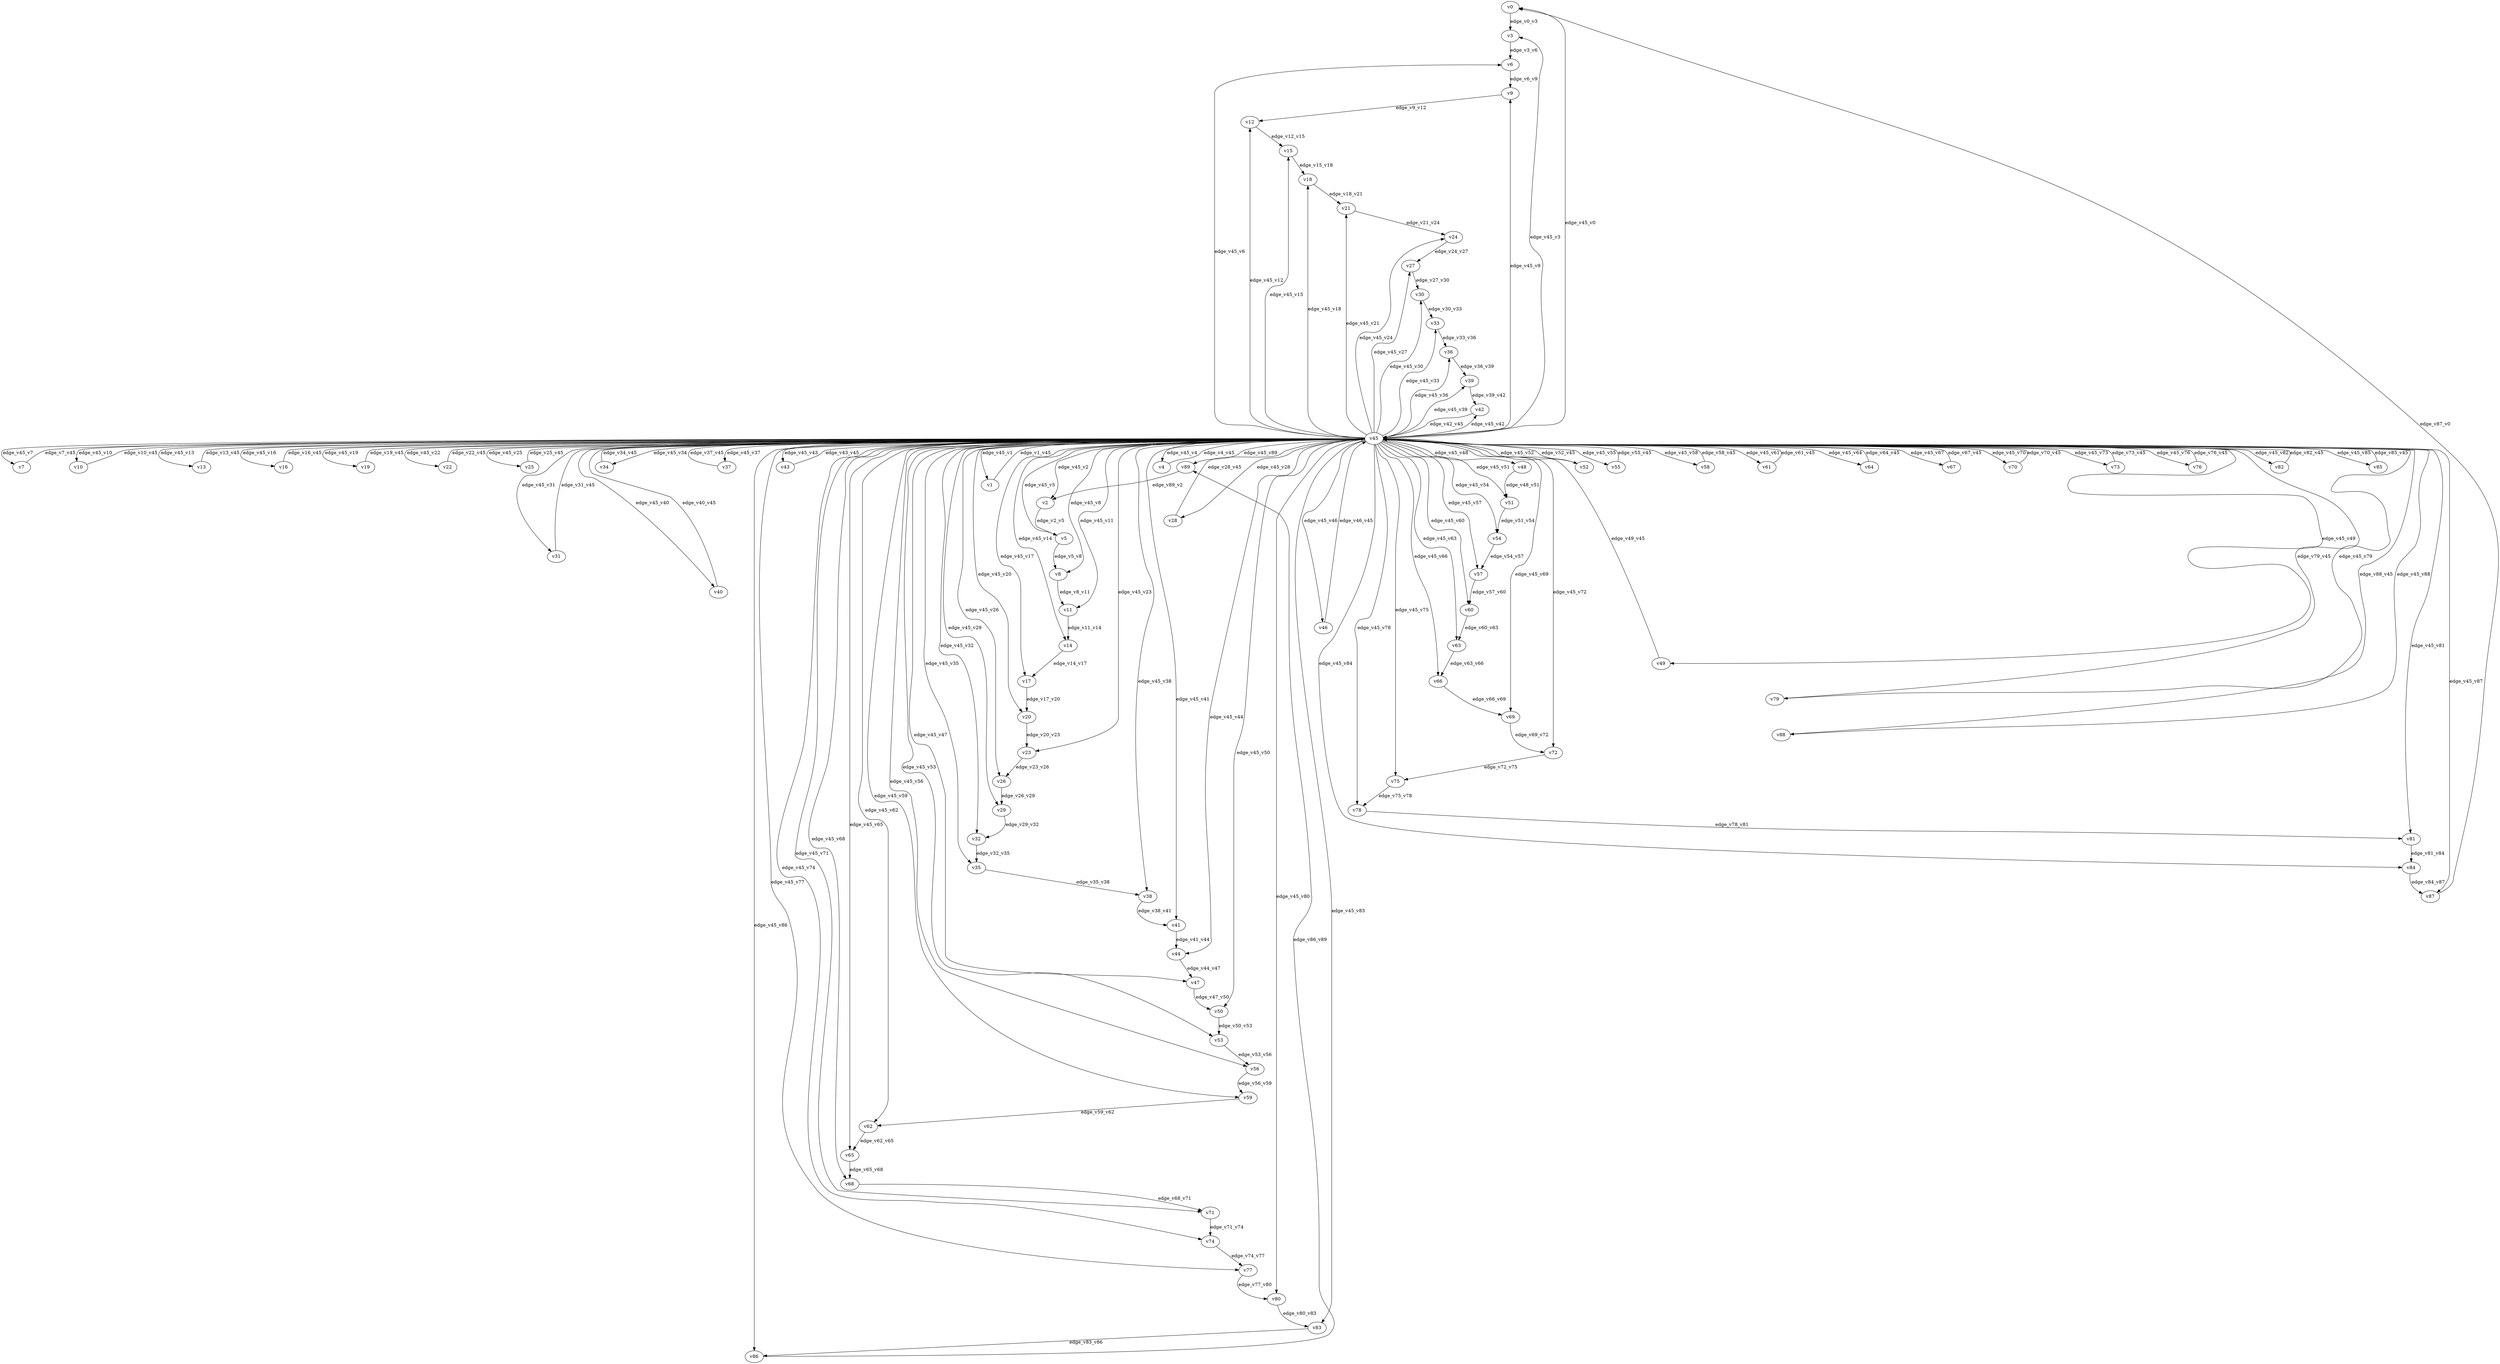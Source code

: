 digraph test133 {
    // Discounted game test case
    // Vertex properties: name [player=X]
    // Edge properties: [weight=Y, discount=Z]

    v0 [name="v0", player=0];
    v1 [name="v1", player=1];
    v2 [name="v2", player=0];
    v3 [name="v3", player=1];
    v4 [name="v4", player=0];
    v5 [name="v5", player=1];
    v6 [name="v6", player=0];
    v7 [name="v7", player=1];
    v8 [name="v8", player=0];
    v9 [name="v9", player=1];
    v10 [name="v10", player=0];
    v11 [name="v11", player=1];
    v12 [name="v12", player=0];
    v13 [name="v13", player=1];
    v14 [name="v14", player=0];
    v15 [name="v15", player=1];
    v16 [name="v16", player=0];
    v17 [name="v17", player=1];
    v18 [name="v18", player=0];
    v19 [name="v19", player=1];
    v20 [name="v20", player=0];
    v21 [name="v21", player=1];
    v22 [name="v22", player=0];
    v23 [name="v23", player=1];
    v24 [name="v24", player=0];
    v25 [name="v25", player=1];
    v26 [name="v26", player=0];
    v27 [name="v27", player=1];
    v28 [name="v28", player=0];
    v29 [name="v29", player=1];
    v30 [name="v30", player=0];
    v31 [name="v31", player=1];
    v32 [name="v32", player=0];
    v33 [name="v33", player=1];
    v34 [name="v34", player=0];
    v35 [name="v35", player=1];
    v36 [name="v36", player=0];
    v37 [name="v37", player=1];
    v38 [name="v38", player=0];
    v39 [name="v39", player=1];
    v40 [name="v40", player=0];
    v41 [name="v41", player=1];
    v42 [name="v42", player=0];
    v43 [name="v43", player=1];
    v44 [name="v44", player=0];
    v45 [name="v45", player=0];
    v46 [name="v46", player=0];
    v47 [name="v47", player=1];
    v48 [name="v48", player=0];
    v49 [name="v49", player=1];
    v50 [name="v50", player=0];
    v51 [name="v51", player=1];
    v52 [name="v52", player=0];
    v53 [name="v53", player=1];
    v54 [name="v54", player=0];
    v55 [name="v55", player=1];
    v56 [name="v56", player=0];
    v57 [name="v57", player=1];
    v58 [name="v58", player=0];
    v59 [name="v59", player=1];
    v60 [name="v60", player=0];
    v61 [name="v61", player=1];
    v62 [name="v62", player=0];
    v63 [name="v63", player=1];
    v64 [name="v64", player=0];
    v65 [name="v65", player=1];
    v66 [name="v66", player=0];
    v67 [name="v67", player=1];
    v68 [name="v68", player=0];
    v69 [name="v69", player=1];
    v70 [name="v70", player=0];
    v71 [name="v71", player=1];
    v72 [name="v72", player=0];
    v73 [name="v73", player=1];
    v74 [name="v74", player=0];
    v75 [name="v75", player=1];
    v76 [name="v76", player=0];
    v77 [name="v77", player=1];
    v78 [name="v78", player=0];
    v79 [name="v79", player=1];
    v80 [name="v80", player=0];
    v81 [name="v81", player=1];
    v82 [name="v82", player=0];
    v83 [name="v83", player=1];
    v84 [name="v84", player=0];
    v85 [name="v85", player=1];
    v86 [name="v86", player=0];
    v87 [name="v87", player=1];
    v88 [name="v88", player=0];
    v89 [name="v89", player=1];

    v45 -> v0 [label="edge_v45_v0", weight=3.67, discount=0.239];
    v45 -> v1 [label="edge_v45_v1", weight=0.59, discount=0.239];
    v1 -> v45 [label="edge_v1_v45", weight=0.75, discount=0.239];
    v45 -> v2 [label="edge_v45_v2", weight=7.89, discount=0.239];
    v45 -> v3 [label="edge_v45_v3", weight=-5.73, discount=0.239];
    v45 -> v4 [label="edge_v45_v4", weight=6.96, discount=0.239];
    v4 -> v45 [label="edge_v4_v45", weight=4.17, discount=0.239];
    v45 -> v5 [label="edge_v45_v5", weight=5.68, discount=0.239];
    v45 -> v6 [label="edge_v45_v6", weight=3.29, discount=0.239];
    v45 -> v7 [label="edge_v45_v7", weight=4.32, discount=0.239];
    v7 -> v45 [label="edge_v7_v45", weight=4.03, discount=0.239];
    v45 -> v8 [label="edge_v45_v8", weight=-4.73, discount=0.239];
    v45 -> v9 [label="edge_v45_v9", weight=7.81, discount=0.239];
    v45 -> v10 [label="edge_v45_v10", weight=8.74, discount=0.239];
    v10 -> v45 [label="edge_v10_v45", weight=6.40, discount=0.239];
    v45 -> v11 [label="edge_v45_v11", weight=3.13, discount=0.239];
    v45 -> v12 [label="edge_v45_v12", weight=7.38, discount=0.239];
    v45 -> v13 [label="edge_v45_v13", weight=2.89, discount=0.239];
    v13 -> v45 [label="edge_v13_v45", weight=5.22, discount=0.239];
    v45 -> v14 [label="edge_v45_v14", weight=-2.51, discount=0.239];
    v45 -> v15 [label="edge_v45_v15", weight=3.78, discount=0.239];
    v45 -> v16 [label="edge_v45_v16", weight=9.64, discount=0.239];
    v16 -> v45 [label="edge_v16_v45", weight=10.99, discount=0.239];
    v45 -> v17 [label="edge_v45_v17", weight=5.10, discount=0.239];
    v45 -> v18 [label="edge_v45_v18", weight=9.20, discount=0.239];
    v45 -> v19 [label="edge_v45_v19", weight=2.81, discount=0.239];
    v19 -> v45 [label="edge_v19_v45", weight=4.98, discount=0.239];
    v45 -> v20 [label="edge_v45_v20", weight=4.14, discount=0.239];
    v45 -> v21 [label="edge_v45_v21", weight=7.56, discount=0.239];
    v45 -> v22 [label="edge_v45_v22", weight=2.26, discount=0.239];
    v22 -> v45 [label="edge_v22_v45", weight=3.68, discount=0.239];
    v45 -> v23 [label="edge_v45_v23", weight=7.23, discount=0.239];
    v45 -> v24 [label="edge_v45_v24", weight=-2.32, discount=0.239];
    v45 -> v25 [label="edge_v45_v25", weight=7.47, discount=0.239];
    v25 -> v45 [label="edge_v25_v45", weight=9.77, discount=0.239];
    v45 -> v26 [label="edge_v45_v26", weight=7.51, discount=0.239];
    v45 -> v27 [label="edge_v45_v27", weight=5.65, discount=0.239];
    v45 -> v28 [label="edge_v45_v28", weight=-4.64, discount=0.239];
    v28 -> v45 [label="edge_v28_v45", weight=-4.96, discount=0.239];
    v45 -> v29 [label="edge_v45_v29", weight=-4.44, discount=0.239];
    v45 -> v30 [label="edge_v45_v30", weight=7.78, discount=0.239];
    v45 -> v31 [label="edge_v45_v31", weight=-2.91, discount=0.239];
    v31 -> v45 [label="edge_v31_v45", weight=-5.31, discount=0.239];
    v45 -> v32 [label="edge_v45_v32", weight=0.77, discount=0.239];
    v45 -> v33 [label="edge_v45_v33", weight=3.74, discount=0.239];
    v45 -> v34 [label="edge_v45_v34", weight=0.36, discount=0.239];
    v34 -> v45 [label="edge_v34_v45", weight=1.62, discount=0.239];
    v45 -> v35 [label="edge_v45_v35", weight=1.64, discount=0.239];
    v45 -> v36 [label="edge_v45_v36", weight=3.76, discount=0.239];
    v45 -> v37 [label="edge_v45_v37", weight=2.18, discount=0.239];
    v37 -> v45 [label="edge_v37_v45", weight=0.34, discount=0.239];
    v45 -> v38 [label="edge_v45_v38", weight=-0.06, discount=0.239];
    v45 -> v39 [label="edge_v45_v39", weight=1.32, discount=0.239];
    v45 -> v40 [label="edge_v45_v40", weight=0.92, discount=0.239];
    v40 -> v45 [label="edge_v40_v45", weight=0.61, discount=0.239];
    v45 -> v41 [label="edge_v45_v41", weight=1.48, discount=0.239];
    v45 -> v42 [label="edge_v45_v42", weight=9.53, discount=0.239];
    v45 -> v43 [label="edge_v45_v43", weight=3.32, discount=0.239];
    v43 -> v45 [label="edge_v43_v45", weight=1.02, discount=0.239];
    v45 -> v44 [label="edge_v45_v44", weight=-1.75, discount=0.239];
    v45 -> v46 [label="edge_v45_v46", weight=-4.67, discount=0.239];
    v46 -> v45 [label="edge_v46_v45", weight=-2.32, discount=0.239];
    v45 -> v47 [label="edge_v45_v47", weight=2.41, discount=0.239];
    v45 -> v48 [label="edge_v45_v48", weight=6.85, discount=0.239];
    v45 -> v49 [label="edge_v45_v49", weight=-0.56, discount=0.239];
    v49 -> v45 [label="edge_v49_v45", weight=-1.71, discount=0.239];
    v45 -> v50 [label="edge_v45_v50", weight=5.93, discount=0.239];
    v45 -> v51 [label="edge_v45_v51", weight=4.07, discount=0.239];
    v45 -> v52 [label="edge_v45_v52", weight=2.34, discount=0.239];
    v52 -> v45 [label="edge_v52_v45", weight=-0.00, discount=0.239];
    v45 -> v53 [label="edge_v45_v53", weight=0.11, discount=0.239];
    v45 -> v54 [label="edge_v45_v54", weight=-2.01, discount=0.239];
    v45 -> v55 [label="edge_v45_v55", weight=9.70, discount=0.239];
    v55 -> v45 [label="edge_v55_v45", weight=9.95, discount=0.239];
    v45 -> v56 [label="edge_v45_v56", weight=-1.83, discount=0.239];
    v45 -> v57 [label="edge_v45_v57", weight=6.63, discount=0.239];
    v45 -> v58 [label="edge_v45_v58", weight=0.60, discount=0.239];
    v58 -> v45 [label="edge_v58_v45", weight=3.44, discount=0.239];
    v45 -> v59 [label="edge_v45_v59", weight=-2.60, discount=0.239];
    v45 -> v60 [label="edge_v45_v60", weight=-3.87, discount=0.239];
    v45 -> v61 [label="edge_v45_v61", weight=9.30, discount=0.239];
    v61 -> v45 [label="edge_v61_v45", weight=9.35, discount=0.239];
    v45 -> v62 [label="edge_v45_v62", weight=4.34, discount=0.239];
    v45 -> v63 [label="edge_v45_v63", weight=-3.16, discount=0.239];
    v45 -> v64 [label="edge_v45_v64", weight=6.73, discount=0.239];
    v64 -> v45 [label="edge_v64_v45", weight=8.60, discount=0.239];
    v45 -> v65 [label="edge_v45_v65", weight=7.02, discount=0.239];
    v45 -> v66 [label="edge_v45_v66", weight=7.03, discount=0.239];
    v45 -> v67 [label="edge_v45_v67", weight=8.68, discount=0.239];
    v67 -> v45 [label="edge_v67_v45", weight=10.58, discount=0.239];
    v45 -> v68 [label="edge_v45_v68", weight=-0.60, discount=0.239];
    v45 -> v69 [label="edge_v45_v69", weight=2.30, discount=0.239];
    v45 -> v70 [label="edge_v45_v70", weight=3.34, discount=0.239];
    v70 -> v45 [label="edge_v70_v45", weight=3.59, discount=0.239];
    v45 -> v71 [label="edge_v45_v71", weight=0.64, discount=0.239];
    v45 -> v72 [label="edge_v45_v72", weight=8.65, discount=0.239];
    v45 -> v73 [label="edge_v45_v73", weight=6.77, discount=0.239];
    v73 -> v45 [label="edge_v73_v45", weight=8.94, discount=0.239];
    v45 -> v74 [label="edge_v45_v74", weight=-2.98, discount=0.239];
    v45 -> v75 [label="edge_v45_v75", weight=6.88, discount=0.239];
    v45 -> v76 [label="edge_v45_v76", weight=8.30, discount=0.239];
    v76 -> v45 [label="edge_v76_v45", weight=9.29, discount=0.239];
    v45 -> v77 [label="edge_v45_v77", weight=-5.58, discount=0.239];
    v45 -> v78 [label="edge_v45_v78", weight=1.53, discount=0.239];
    v45 -> v79 [label="edge_v45_v79", weight=-2.13, discount=0.239];
    v79 -> v45 [label="edge_v79_v45", weight=-1.83, discount=0.239];
    v45 -> v80 [label="edge_v45_v80", weight=8.03, discount=0.239];
    v45 -> v81 [label="edge_v45_v81", weight=0.79, discount=0.239];
    v45 -> v82 [label="edge_v45_v82", weight=6.87, discount=0.239];
    v82 -> v45 [label="edge_v82_v45", weight=6.00, discount=0.239];
    v45 -> v83 [label="edge_v45_v83", weight=6.62, discount=0.239];
    v45 -> v84 [label="edge_v45_v84", weight=-2.27, discount=0.239];
    v45 -> v85 [label="edge_v45_v85", weight=5.88, discount=0.239];
    v85 -> v45 [label="edge_v85_v45", weight=6.76, discount=0.239];
    v45 -> v86 [label="edge_v45_v86", weight=4.32, discount=0.239];
    v45 -> v87 [label="edge_v45_v87", weight=6.43, discount=0.239];
    v45 -> v88 [label="edge_v45_v88", weight=-4.80, discount=0.239];
    v88 -> v45 [label="edge_v88_v45", weight=-3.87, discount=0.239];
    v45 -> v89 [label="edge_v45_v89", weight=-1.25, discount=0.239];
    v0 -> v3 [label="edge_v0_v3", weight=5.65, discount=0.239];
    v2 -> v5 [label="edge_v2_v5", weight=1.35, discount=0.239];
    v3 -> v6 [label="edge_v3_v6", weight=6.49, discount=0.239];
    v5 -> v8 [label="edge_v5_v8", weight=3.71, discount=0.239];
    v6 -> v9 [label="edge_v6_v9", weight=5.75, discount=0.239];
    v8 -> v11 [label="edge_v8_v11", weight=3.54, discount=0.239];
    v9 -> v12 [label="edge_v9_v12", weight=0.30, discount=0.239];
    v11 -> v14 [label="edge_v11_v14", weight=6.26, discount=0.239];
    v12 -> v15 [label="edge_v12_v15", weight=5.13, discount=0.239];
    v14 -> v17 [label="edge_v14_v17", weight=-1.97, discount=0.239];
    v15 -> v18 [label="edge_v15_v18", weight=4.94, discount=0.239];
    v17 -> v20 [label="edge_v17_v20", weight=2.09, discount=0.239];
    v18 -> v21 [label="edge_v18_v21", weight=-1.32, discount=0.239];
    v20 -> v23 [label="edge_v20_v23", weight=6.09, discount=0.239];
    v21 -> v24 [label="edge_v21_v24", weight=0.36, discount=0.239];
    v23 -> v26 [label="edge_v23_v26", weight=2.87, discount=0.239];
    v24 -> v27 [label="edge_v24_v27", weight=-2.13, discount=0.239];
    v26 -> v29 [label="edge_v26_v29", weight=6.37, discount=0.239];
    v27 -> v30 [label="edge_v27_v30", weight=5.73, discount=0.239];
    v29 -> v32 [label="edge_v29_v32", weight=0.80, discount=0.239];
    v30 -> v33 [label="edge_v30_v33", weight=4.02, discount=0.239];
    v32 -> v35 [label="edge_v32_v35", weight=3.92, discount=0.239];
    v33 -> v36 [label="edge_v33_v36", weight=1.36, discount=0.239];
    v35 -> v38 [label="edge_v35_v38", weight=-2.79, discount=0.239];
    v36 -> v39 [label="edge_v36_v39", weight=3.95, discount=0.239];
    v38 -> v41 [label="edge_v38_v41", weight=-0.30, discount=0.239];
    v39 -> v42 [label="edge_v39_v42", weight=4.34, discount=0.239];
    v41 -> v44 [label="edge_v41_v44", weight=2.03, discount=0.239];
    v42 -> v45 [label="edge_v42_v45", weight=-2.96, discount=0.239];
    v44 -> v47 [label="edge_v44_v47", weight=-0.77, discount=0.239];
    v47 -> v50 [label="edge_v47_v50", weight=5.02, discount=0.239];
    v48 -> v51 [label="edge_v48_v51", weight=0.88, discount=0.239];
    v50 -> v53 [label="edge_v50_v53", weight=2.38, discount=0.239];
    v51 -> v54 [label="edge_v51_v54", weight=3.16, discount=0.239];
    v53 -> v56 [label="edge_v53_v56", weight=0.87, discount=0.239];
    v54 -> v57 [label="edge_v54_v57", weight=5.41, discount=0.239];
    v56 -> v59 [label="edge_v56_v59", weight=0.60, discount=0.239];
    v57 -> v60 [label="edge_v57_v60", weight=-1.25, discount=0.239];
    v59 -> v62 [label="edge_v59_v62", weight=0.74, discount=0.239];
    v60 -> v63 [label="edge_v60_v63", weight=1.08, discount=0.239];
    v62 -> v65 [label="edge_v62_v65", weight=6.25, discount=0.239];
    v63 -> v66 [label="edge_v63_v66", weight=3.99, discount=0.239];
    v65 -> v68 [label="edge_v65_v68", weight=2.48, discount=0.239];
    v66 -> v69 [label="edge_v66_v69", weight=1.32, discount=0.239];
    v68 -> v71 [label="edge_v68_v71", weight=-2.71, discount=0.239];
    v69 -> v72 [label="edge_v69_v72", weight=0.42, discount=0.239];
    v71 -> v74 [label="edge_v71_v74", weight=2.56, discount=0.239];
    v72 -> v75 [label="edge_v72_v75", weight=-2.56, discount=0.239];
    v74 -> v77 [label="edge_v74_v77", weight=-0.81, discount=0.239];
    v75 -> v78 [label="edge_v75_v78", weight=-1.19, discount=0.239];
    v77 -> v80 [label="edge_v77_v80", weight=-1.93, discount=0.239];
    v78 -> v81 [label="edge_v78_v81", weight=-0.95, discount=0.239];
    v80 -> v83 [label="edge_v80_v83", weight=-0.60, discount=0.239];
    v81 -> v84 [label="edge_v81_v84", weight=2.82, discount=0.239];
    v83 -> v86 [label="edge_v83_v86", weight=1.61, discount=0.239];
    v84 -> v87 [label="edge_v84_v87", weight=6.07, discount=0.239];
    v86 -> v89 [label="edge_v86_v89", weight=1.79, discount=0.239];
    v87 -> v0 [label="edge_v87_v0", weight=-2.95, discount=0.239];
    v89 -> v2 [label="edge_v89_v2", weight=4.00, discount=0.239];
}
